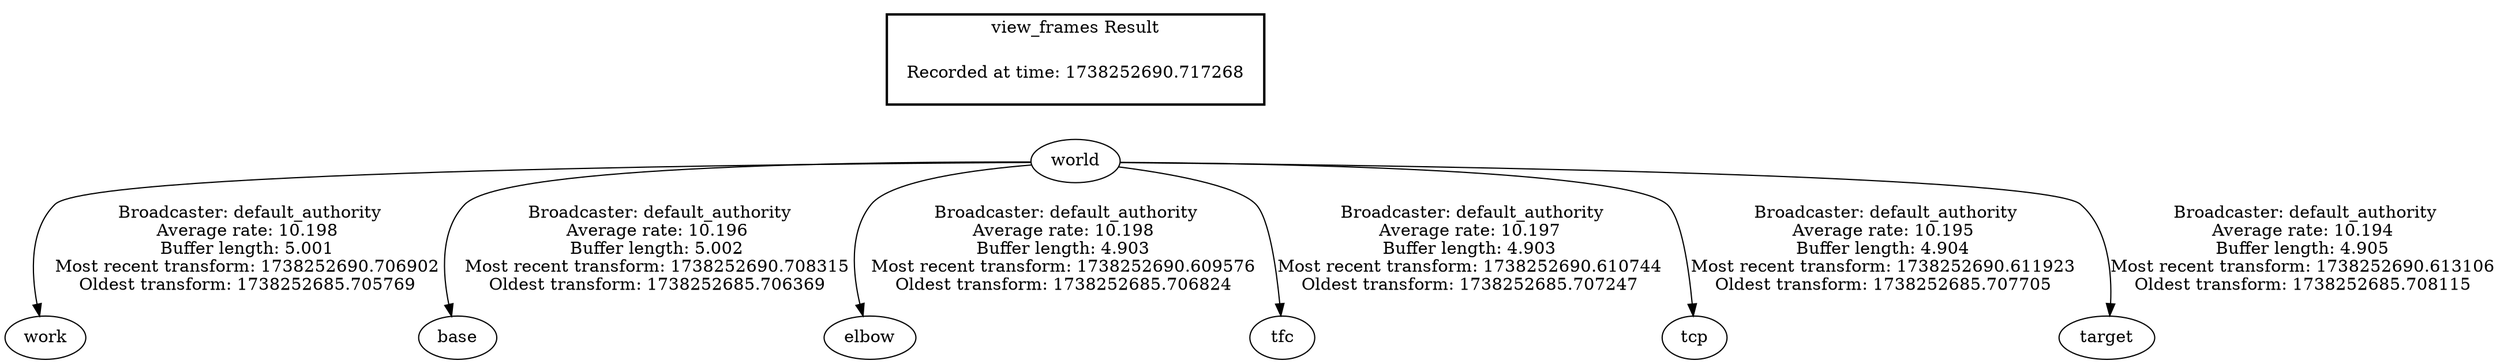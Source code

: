 digraph G {
"world" -> "work"[label=" Broadcaster: default_authority\nAverage rate: 10.198\nBuffer length: 5.001\nMost recent transform: 1738252690.706902\nOldest transform: 1738252685.705769\n"];
"world" -> "base"[label=" Broadcaster: default_authority\nAverage rate: 10.196\nBuffer length: 5.002\nMost recent transform: 1738252690.708315\nOldest transform: 1738252685.706369\n"];
"world" -> "elbow"[label=" Broadcaster: default_authority\nAverage rate: 10.198\nBuffer length: 4.903\nMost recent transform: 1738252690.609576\nOldest transform: 1738252685.706824\n"];
"world" -> "tfc"[label=" Broadcaster: default_authority\nAverage rate: 10.197\nBuffer length: 4.903\nMost recent transform: 1738252690.610744\nOldest transform: 1738252685.707247\n"];
"world" -> "tcp"[label=" Broadcaster: default_authority\nAverage rate: 10.195\nBuffer length: 4.904\nMost recent transform: 1738252690.611923\nOldest transform: 1738252685.707705\n"];
"world" -> "target"[label=" Broadcaster: default_authority\nAverage rate: 10.194\nBuffer length: 4.905\nMost recent transform: 1738252690.613106\nOldest transform: 1738252685.708115\n"];
edge [style=invis];
 subgraph cluster_legend { style=bold; color=black; label ="view_frames Result";
"Recorded at time: 1738252690.717268"[ shape=plaintext ] ;
}->"world";
}